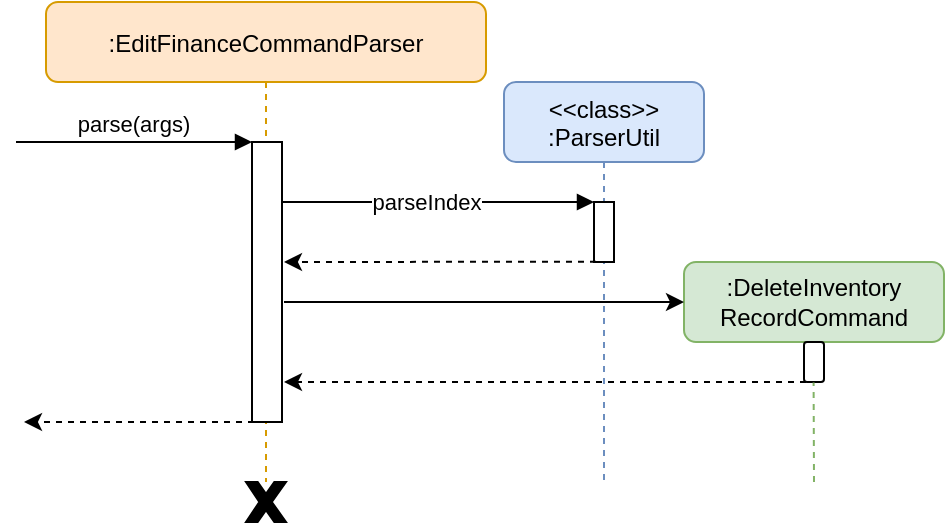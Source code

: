 <mxfile version="13.9.2" type="google"><diagram id="vB6Sh4PX89X9vy6MnVC3" name="Page-1"><mxGraphModel dx="1426" dy="803" grid="1" gridSize="10" guides="1" tooltips="1" connect="1" arrows="1" fold="1" page="1" pageScale="1" pageWidth="827" pageHeight="1169" math="0" shadow="0"><root><mxCell id="0"/><mxCell id="1" parent="0"/><mxCell id="qKuiiBW3Khchsz8mG2ww-1" value=":EditFinanceCommandParser" style="shape=umlLifeline;perimeter=lifelinePerimeter;container=1;collapsible=0;recursiveResize=0;rounded=1;shadow=0;strokeWidth=1;fillColor=#ffe6cc;strokeColor=#d79b00;" vertex="1" parent="1"><mxGeometry x="71" y="80" width="220" height="240" as="geometry"/></mxCell><mxCell id="qKuiiBW3Khchsz8mG2ww-2" value="" style="points=[];perimeter=orthogonalPerimeter;rounded=0;shadow=0;strokeWidth=1;" vertex="1" parent="qKuiiBW3Khchsz8mG2ww-1"><mxGeometry x="103" y="70" width="15" height="140" as="geometry"/></mxCell><mxCell id="qKuiiBW3Khchsz8mG2ww-3" value="parse(args)" style="verticalAlign=bottom;startArrow=none;endArrow=block;startSize=8;shadow=0;strokeWidth=1;startFill=0;" edge="1" parent="qKuiiBW3Khchsz8mG2ww-1" target="qKuiiBW3Khchsz8mG2ww-2"><mxGeometry relative="1" as="geometry"><mxPoint x="-15" y="70" as="sourcePoint"/></mxGeometry></mxCell><mxCell id="qKuiiBW3Khchsz8mG2ww-4" value="&lt;&lt;class&gt;&gt;&#xA;:ParserUtil" style="shape=umlLifeline;perimeter=lifelinePerimeter;container=1;collapsible=0;recursiveResize=0;rounded=1;shadow=0;strokeWidth=1;size=40;fillColor=#dae8fc;strokeColor=#6c8ebf;" vertex="1" parent="1"><mxGeometry x="300" y="120" width="100" height="200" as="geometry"/></mxCell><mxCell id="qKuiiBW3Khchsz8mG2ww-5" value="" style="points=[];perimeter=orthogonalPerimeter;rounded=0;shadow=0;strokeWidth=1;" vertex="1" parent="qKuiiBW3Khchsz8mG2ww-4"><mxGeometry x="45" y="60" width="10" height="30" as="geometry"/></mxCell><mxCell id="qKuiiBW3Khchsz8mG2ww-6" value="" style="verticalAlign=bottom;endArrow=block;shadow=0;strokeWidth=1;" edge="1" parent="1" source="qKuiiBW3Khchsz8mG2ww-2" target="qKuiiBW3Khchsz8mG2ww-5"><mxGeometry relative="1" as="geometry"><mxPoint x="275" y="160" as="sourcePoint"/><Array as="points"><mxPoint x="280" y="180"/></Array></mxGeometry></mxCell><mxCell id="qKuiiBW3Khchsz8mG2ww-7" value="parseIndex" style="edgeLabel;html=1;align=center;verticalAlign=middle;resizable=0;points=[];" vertex="1" connectable="0" parent="qKuiiBW3Khchsz8mG2ww-6"><mxGeometry x="0.161" y="-19" relative="1" as="geometry"><mxPoint x="-19" y="-19" as="offset"/></mxGeometry></mxCell><mxCell id="qKuiiBW3Khchsz8mG2ww-8" value="" style="endArrow=classic;html=1;dashed=1;exitX=0.1;exitY=0.995;exitDx=0;exitDy=0;exitPerimeter=0;" edge="1" parent="1" source="qKuiiBW3Khchsz8mG2ww-5"><mxGeometry width="50" height="50" relative="1" as="geometry"><mxPoint x="400" y="300" as="sourcePoint"/><mxPoint x="190" y="210" as="targetPoint"/></mxGeometry></mxCell><mxCell id="qKuiiBW3Khchsz8mG2ww-9" value=":DeleteInventory&lt;br&gt;RecordCommand" style="rounded=1;whiteSpace=wrap;html=1;strokeColor=#82b366;fillColor=#d5e8d4;" vertex="1" parent="1"><mxGeometry x="390" y="210" width="130" height="40" as="geometry"/></mxCell><mxCell id="qKuiiBW3Khchsz8mG2ww-10" value="" style="html=1;points=[];perimeter=orthogonalPerimeter;rounded=1;strokeColor=#000000;gradientColor=none;" vertex="1" parent="1"><mxGeometry x="450" y="250" width="10" height="20" as="geometry"/></mxCell><mxCell id="qKuiiBW3Khchsz8mG2ww-11" value="" style="endArrow=classic;html=1;entryX=0;entryY=0.5;entryDx=0;entryDy=0;" edge="1" parent="1" target="qKuiiBW3Khchsz8mG2ww-9"><mxGeometry width="50" height="50" relative="1" as="geometry"><mxPoint x="190" y="230" as="sourcePoint"/><mxPoint x="399.8" y="230" as="targetPoint"/><Array as="points"><mxPoint x="374.8" y="230"/></Array></mxGeometry></mxCell><mxCell id="qKuiiBW3Khchsz8mG2ww-12" value="" style="endArrow=classic;html=1;dashed=1;" edge="1" parent="1"><mxGeometry width="50" height="50" relative="1" as="geometry"><mxPoint x="451" y="270" as="sourcePoint"/><mxPoint x="190" y="270" as="targetPoint"/></mxGeometry></mxCell><mxCell id="qKuiiBW3Khchsz8mG2ww-13" value="" style="endArrow=none;dashed=1;html=1;strokeColor=#82b366;entryX=0.48;entryY=1.01;entryDx=0;entryDy=0;entryPerimeter=0;fillColor=#d5e8d4;" edge="1" parent="1" target="qKuiiBW3Khchsz8mG2ww-10"><mxGeometry width="50" height="50" relative="1" as="geometry"><mxPoint x="455" y="320" as="sourcePoint"/><mxPoint x="450" y="250" as="targetPoint"/></mxGeometry></mxCell><mxCell id="qKuiiBW3Khchsz8mG2ww-14" value="" style="verticalLabelPosition=bottom;verticalAlign=top;html=1;shape=mxgraph.basic.x;rounded=1;strokeColor=#000000;gradientColor=none;fillColor=#000000;" vertex="1" parent="1"><mxGeometry x="171" y="320" width="20" height="20" as="geometry"/></mxCell><mxCell id="qKuiiBW3Khchsz8mG2ww-15" value="" style="endArrow=classic;html=1;dashed=1;" edge="1" parent="1"><mxGeometry width="50" height="50" relative="1" as="geometry"><mxPoint x="181" y="290" as="sourcePoint"/><mxPoint x="60" y="290" as="targetPoint"/></mxGeometry></mxCell></root></mxGraphModel></diagram></mxfile>